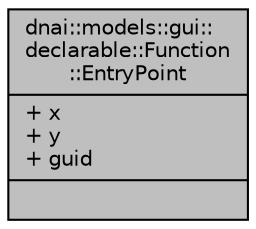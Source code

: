 digraph "dnai::models::gui::declarable::Function::EntryPoint"
{
  edge [fontname="Helvetica",fontsize="10",labelfontname="Helvetica",labelfontsize="10"];
  node [fontname="Helvetica",fontsize="10",shape=record];
  Node1 [label="{dnai::models::gui::\ldeclarable::Function\l::EntryPoint\n|+ x\l+ y\l+ guid\l|}",height=0.2,width=0.4,color="black", fillcolor="grey75", style="filled", fontcolor="black"];
}
